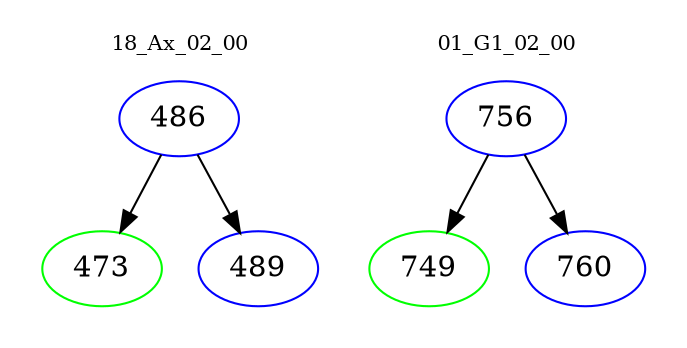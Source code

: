 digraph{
subgraph cluster_0 {
color = white
label = "18_Ax_02_00";
fontsize=10;
T0_486 [label="486", color="blue"]
T0_486 -> T0_473 [color="black"]
T0_473 [label="473", color="green"]
T0_486 -> T0_489 [color="black"]
T0_489 [label="489", color="blue"]
}
subgraph cluster_1 {
color = white
label = "01_G1_02_00";
fontsize=10;
T1_756 [label="756", color="blue"]
T1_756 -> T1_749 [color="black"]
T1_749 [label="749", color="green"]
T1_756 -> T1_760 [color="black"]
T1_760 [label="760", color="blue"]
}
}
